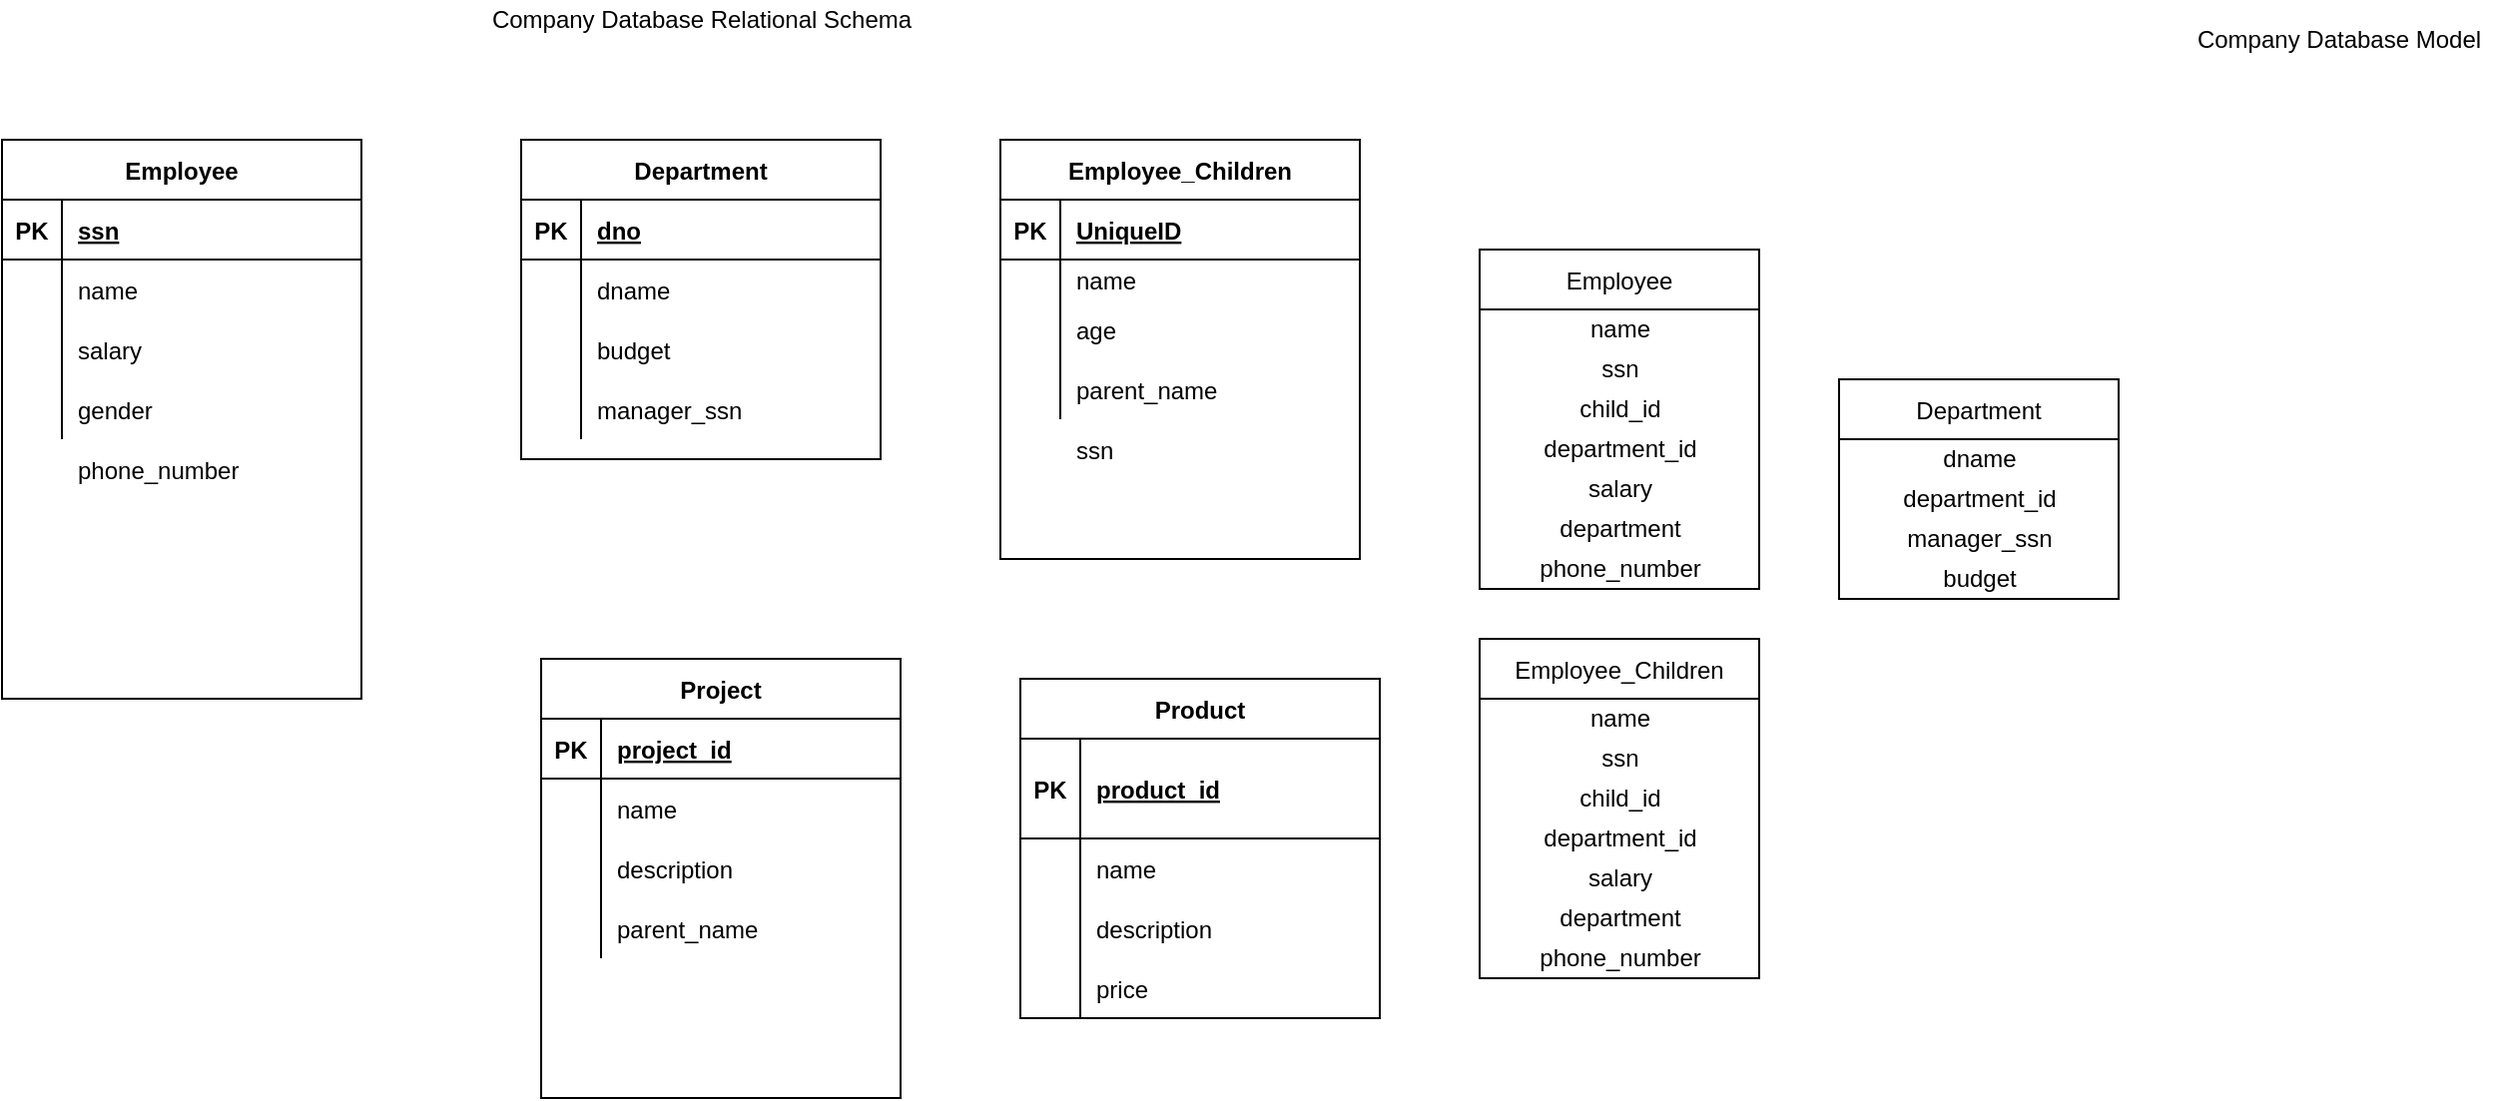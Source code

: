 <mxfile version="13.9.6" type="github">
  <diagram id="2U26eyhQ_kk9g7c-nXV0" name="Page-1">
    <mxGraphModel dx="1304" dy="1572" grid="1" gridSize="10" guides="1" tooltips="1" connect="1" arrows="1" fold="1" page="1" pageScale="1" pageWidth="827" pageHeight="1169" math="0" shadow="0">
      <root>
        <mxCell id="0" />
        <mxCell id="1" parent="0" />
        <mxCell id="DE7-eB2J7J2csis5Y3fF-1" value="Company Database Model" style="text;html=1;resizable=0;autosize=1;align=center;verticalAlign=middle;points=[];fillColor=none;strokeColor=none;rounded=0;" parent="1" vertex="1">
          <mxGeometry x="1210" y="30" width="160" height="20" as="geometry" />
        </mxCell>
        <mxCell id="DE7-eB2J7J2csis5Y3fF-2" value="Company Database Relational Schema" style="text;html=1;resizable=0;autosize=1;align=center;verticalAlign=middle;points=[];fillColor=none;strokeColor=none;rounded=0;" parent="1" vertex="1">
          <mxGeometry x="355" y="20" width="230" height="20" as="geometry" />
        </mxCell>
        <mxCell id="DE7-eB2J7J2csis5Y3fF-3" value="Employee" style="shape=table;startSize=30;container=1;collapsible=1;childLayout=tableLayout;fixedRows=1;rowLines=0;fontStyle=1;align=center;resizeLast=1;" parent="1" vertex="1">
          <mxGeometry x="120" y="90" width="180" height="280" as="geometry" />
        </mxCell>
        <mxCell id="DE7-eB2J7J2csis5Y3fF-4" value="" style="shape=partialRectangle;collapsible=0;dropTarget=0;pointerEvents=0;fillColor=none;top=0;left=0;bottom=1;right=0;points=[[0,0.5],[1,0.5]];portConstraint=eastwest;" parent="DE7-eB2J7J2csis5Y3fF-3" vertex="1">
          <mxGeometry y="30" width="180" height="30" as="geometry" />
        </mxCell>
        <mxCell id="DE7-eB2J7J2csis5Y3fF-5" value="PK" style="shape=partialRectangle;connectable=0;fillColor=none;top=0;left=0;bottom=0;right=0;fontStyle=1;overflow=hidden;" parent="DE7-eB2J7J2csis5Y3fF-4" vertex="1">
          <mxGeometry width="30" height="30" as="geometry" />
        </mxCell>
        <mxCell id="DE7-eB2J7J2csis5Y3fF-6" value="ssn" style="shape=partialRectangle;connectable=0;fillColor=none;top=0;left=0;bottom=0;right=0;align=left;spacingLeft=6;fontStyle=5;overflow=hidden;" parent="DE7-eB2J7J2csis5Y3fF-4" vertex="1">
          <mxGeometry x="30" width="150" height="30" as="geometry" />
        </mxCell>
        <mxCell id="DE7-eB2J7J2csis5Y3fF-7" value="" style="shape=partialRectangle;collapsible=0;dropTarget=0;pointerEvents=0;fillColor=none;top=0;left=0;bottom=0;right=0;points=[[0,0.5],[1,0.5]];portConstraint=eastwest;" parent="DE7-eB2J7J2csis5Y3fF-3" vertex="1">
          <mxGeometry y="60" width="180" height="30" as="geometry" />
        </mxCell>
        <mxCell id="DE7-eB2J7J2csis5Y3fF-8" value="" style="shape=partialRectangle;connectable=0;fillColor=none;top=0;left=0;bottom=0;right=0;editable=1;overflow=hidden;" parent="DE7-eB2J7J2csis5Y3fF-7" vertex="1">
          <mxGeometry width="30" height="30" as="geometry" />
        </mxCell>
        <mxCell id="DE7-eB2J7J2csis5Y3fF-9" value="name" style="shape=partialRectangle;connectable=0;fillColor=none;top=0;left=0;bottom=0;right=0;align=left;spacingLeft=6;overflow=hidden;" parent="DE7-eB2J7J2csis5Y3fF-7" vertex="1">
          <mxGeometry x="30" width="150" height="30" as="geometry" />
        </mxCell>
        <mxCell id="DE7-eB2J7J2csis5Y3fF-10" value="" style="shape=partialRectangle;collapsible=0;dropTarget=0;pointerEvents=0;fillColor=none;top=0;left=0;bottom=0;right=0;points=[[0,0.5],[1,0.5]];portConstraint=eastwest;" parent="DE7-eB2J7J2csis5Y3fF-3" vertex="1">
          <mxGeometry y="90" width="180" height="30" as="geometry" />
        </mxCell>
        <mxCell id="DE7-eB2J7J2csis5Y3fF-11" value="" style="shape=partialRectangle;connectable=0;fillColor=none;top=0;left=0;bottom=0;right=0;editable=1;overflow=hidden;" parent="DE7-eB2J7J2csis5Y3fF-10" vertex="1">
          <mxGeometry width="30" height="30" as="geometry" />
        </mxCell>
        <mxCell id="DE7-eB2J7J2csis5Y3fF-12" value="salary" style="shape=partialRectangle;connectable=0;fillColor=none;top=0;left=0;bottom=0;right=0;align=left;spacingLeft=6;overflow=hidden;" parent="DE7-eB2J7J2csis5Y3fF-10" vertex="1">
          <mxGeometry x="30" width="150" height="30" as="geometry" />
        </mxCell>
        <mxCell id="DE7-eB2J7J2csis5Y3fF-13" value="" style="shape=partialRectangle;collapsible=0;dropTarget=0;pointerEvents=0;fillColor=none;top=0;left=0;bottom=0;right=0;points=[[0,0.5],[1,0.5]];portConstraint=eastwest;" parent="DE7-eB2J7J2csis5Y3fF-3" vertex="1">
          <mxGeometry y="120" width="180" height="30" as="geometry" />
        </mxCell>
        <mxCell id="DE7-eB2J7J2csis5Y3fF-14" value="" style="shape=partialRectangle;connectable=0;fillColor=none;top=0;left=0;bottom=0;right=0;editable=1;overflow=hidden;" parent="DE7-eB2J7J2csis5Y3fF-13" vertex="1">
          <mxGeometry width="30" height="30" as="geometry" />
        </mxCell>
        <mxCell id="DE7-eB2J7J2csis5Y3fF-15" value="" style="shape=partialRectangle;connectable=0;fillColor=none;top=0;left=0;bottom=0;right=0;align=left;spacingLeft=6;overflow=hidden;" parent="DE7-eB2J7J2csis5Y3fF-13" vertex="1">
          <mxGeometry x="30" width="150" height="30" as="geometry" />
        </mxCell>
        <mxCell id="DE7-eB2J7J2csis5Y3fF-16" value="phone_number" style="shape=partialRectangle;connectable=0;fillColor=none;top=0;left=0;bottom=0;right=0;align=left;spacingLeft=6;overflow=hidden;" parent="1" vertex="1">
          <mxGeometry x="150" y="240" width="150" height="30" as="geometry" />
        </mxCell>
        <mxCell id="DE7-eB2J7J2csis5Y3fF-17" value="gender" style="shape=partialRectangle;connectable=0;fillColor=none;top=0;left=0;bottom=0;right=0;align=left;spacingLeft=6;overflow=hidden;" parent="1" vertex="1">
          <mxGeometry x="150" y="210" width="150" height="30" as="geometry" />
        </mxCell>
        <mxCell id="DE7-eB2J7J2csis5Y3fF-18" value="ssn" style="shape=partialRectangle;connectable=0;fillColor=none;top=0;left=0;bottom=0;right=0;align=left;spacingLeft=6;overflow=hidden;" parent="1" vertex="1">
          <mxGeometry x="650" y="230" width="150" height="30" as="geometry" />
        </mxCell>
        <mxCell id="DE7-eB2J7J2csis5Y3fF-19" value="Department" style="shape=table;startSize=30;container=1;collapsible=1;childLayout=tableLayout;fixedRows=1;rowLines=0;fontStyle=1;align=center;resizeLast=1;" parent="1" vertex="1">
          <mxGeometry x="380" y="90" width="180" height="160" as="geometry" />
        </mxCell>
        <mxCell id="DE7-eB2J7J2csis5Y3fF-20" value="" style="shape=partialRectangle;collapsible=0;dropTarget=0;pointerEvents=0;fillColor=none;top=0;left=0;bottom=1;right=0;points=[[0,0.5],[1,0.5]];portConstraint=eastwest;" parent="DE7-eB2J7J2csis5Y3fF-19" vertex="1">
          <mxGeometry y="30" width="180" height="30" as="geometry" />
        </mxCell>
        <mxCell id="DE7-eB2J7J2csis5Y3fF-21" value="PK" style="shape=partialRectangle;connectable=0;fillColor=none;top=0;left=0;bottom=0;right=0;fontStyle=1;overflow=hidden;" parent="DE7-eB2J7J2csis5Y3fF-20" vertex="1">
          <mxGeometry width="30" height="30" as="geometry" />
        </mxCell>
        <mxCell id="DE7-eB2J7J2csis5Y3fF-22" value="dno" style="shape=partialRectangle;connectable=0;fillColor=none;top=0;left=0;bottom=0;right=0;align=left;spacingLeft=6;fontStyle=5;overflow=hidden;" parent="DE7-eB2J7J2csis5Y3fF-20" vertex="1">
          <mxGeometry x="30" width="150" height="30" as="geometry" />
        </mxCell>
        <mxCell id="DE7-eB2J7J2csis5Y3fF-23" value="" style="shape=partialRectangle;collapsible=0;dropTarget=0;pointerEvents=0;fillColor=none;top=0;left=0;bottom=0;right=0;points=[[0,0.5],[1,0.5]];portConstraint=eastwest;" parent="DE7-eB2J7J2csis5Y3fF-19" vertex="1">
          <mxGeometry y="60" width="180" height="30" as="geometry" />
        </mxCell>
        <mxCell id="DE7-eB2J7J2csis5Y3fF-24" value="" style="shape=partialRectangle;connectable=0;fillColor=none;top=0;left=0;bottom=0;right=0;editable=1;overflow=hidden;" parent="DE7-eB2J7J2csis5Y3fF-23" vertex="1">
          <mxGeometry width="30" height="30" as="geometry" />
        </mxCell>
        <mxCell id="DE7-eB2J7J2csis5Y3fF-25" value="dname" style="shape=partialRectangle;connectable=0;fillColor=none;top=0;left=0;bottom=0;right=0;align=left;spacingLeft=6;overflow=hidden;" parent="DE7-eB2J7J2csis5Y3fF-23" vertex="1">
          <mxGeometry x="30" width="150" height="30" as="geometry" />
        </mxCell>
        <mxCell id="DE7-eB2J7J2csis5Y3fF-26" value="" style="shape=partialRectangle;collapsible=0;dropTarget=0;pointerEvents=0;fillColor=none;top=0;left=0;bottom=0;right=0;points=[[0,0.5],[1,0.5]];portConstraint=eastwest;" parent="DE7-eB2J7J2csis5Y3fF-19" vertex="1">
          <mxGeometry y="90" width="180" height="30" as="geometry" />
        </mxCell>
        <mxCell id="DE7-eB2J7J2csis5Y3fF-27" value="" style="shape=partialRectangle;connectable=0;fillColor=none;top=0;left=0;bottom=0;right=0;editable=1;overflow=hidden;" parent="DE7-eB2J7J2csis5Y3fF-26" vertex="1">
          <mxGeometry width="30" height="30" as="geometry" />
        </mxCell>
        <mxCell id="DE7-eB2J7J2csis5Y3fF-28" value="budget" style="shape=partialRectangle;connectable=0;fillColor=none;top=0;left=0;bottom=0;right=0;align=left;spacingLeft=6;overflow=hidden;" parent="DE7-eB2J7J2csis5Y3fF-26" vertex="1">
          <mxGeometry x="30" width="150" height="30" as="geometry" />
        </mxCell>
        <mxCell id="DE7-eB2J7J2csis5Y3fF-29" value="" style="shape=partialRectangle;collapsible=0;dropTarget=0;pointerEvents=0;fillColor=none;top=0;left=0;bottom=0;right=0;points=[[0,0.5],[1,0.5]];portConstraint=eastwest;" parent="DE7-eB2J7J2csis5Y3fF-19" vertex="1">
          <mxGeometry y="120" width="180" height="30" as="geometry" />
        </mxCell>
        <mxCell id="DE7-eB2J7J2csis5Y3fF-30" value="" style="shape=partialRectangle;connectable=0;fillColor=none;top=0;left=0;bottom=0;right=0;editable=1;overflow=hidden;" parent="DE7-eB2J7J2csis5Y3fF-29" vertex="1">
          <mxGeometry width="30" height="30" as="geometry" />
        </mxCell>
        <mxCell id="DE7-eB2J7J2csis5Y3fF-31" value="manager_ssn" style="shape=partialRectangle;connectable=0;fillColor=none;top=0;left=0;bottom=0;right=0;align=left;spacingLeft=6;overflow=hidden;" parent="DE7-eB2J7J2csis5Y3fF-29" vertex="1">
          <mxGeometry x="30" width="150" height="30" as="geometry" />
        </mxCell>
        <mxCell id="DE7-eB2J7J2csis5Y3fF-32" value="Employee_Children" style="shape=table;startSize=30;container=1;collapsible=1;childLayout=tableLayout;fixedRows=1;rowLines=0;fontStyle=1;align=center;resizeLast=1;" parent="1" vertex="1">
          <mxGeometry x="620" y="90" width="180" height="210" as="geometry" />
        </mxCell>
        <mxCell id="DE7-eB2J7J2csis5Y3fF-33" value="" style="shape=partialRectangle;collapsible=0;dropTarget=0;pointerEvents=0;fillColor=none;top=0;left=0;bottom=1;right=0;points=[[0,0.5],[1,0.5]];portConstraint=eastwest;" parent="DE7-eB2J7J2csis5Y3fF-32" vertex="1">
          <mxGeometry y="30" width="180" height="30" as="geometry" />
        </mxCell>
        <mxCell id="DE7-eB2J7J2csis5Y3fF-34" value="PK" style="shape=partialRectangle;connectable=0;fillColor=none;top=0;left=0;bottom=0;right=0;fontStyle=1;overflow=hidden;" parent="DE7-eB2J7J2csis5Y3fF-33" vertex="1">
          <mxGeometry width="30" height="30" as="geometry" />
        </mxCell>
        <mxCell id="DE7-eB2J7J2csis5Y3fF-35" value="UniqueID" style="shape=partialRectangle;connectable=0;fillColor=none;top=0;left=0;bottom=0;right=0;align=left;spacingLeft=6;fontStyle=5;overflow=hidden;" parent="DE7-eB2J7J2csis5Y3fF-33" vertex="1">
          <mxGeometry x="30" width="150" height="30" as="geometry" />
        </mxCell>
        <mxCell id="DE7-eB2J7J2csis5Y3fF-36" value="" style="shape=partialRectangle;collapsible=0;dropTarget=0;pointerEvents=0;fillColor=none;top=0;left=0;bottom=0;right=0;points=[[0,0.5],[1,0.5]];portConstraint=eastwest;" parent="DE7-eB2J7J2csis5Y3fF-32" vertex="1">
          <mxGeometry y="60" width="180" height="20" as="geometry" />
        </mxCell>
        <mxCell id="DE7-eB2J7J2csis5Y3fF-37" value="" style="shape=partialRectangle;connectable=0;fillColor=none;top=0;left=0;bottom=0;right=0;editable=1;overflow=hidden;" parent="DE7-eB2J7J2csis5Y3fF-36" vertex="1">
          <mxGeometry width="30" height="20" as="geometry" />
        </mxCell>
        <mxCell id="DE7-eB2J7J2csis5Y3fF-38" value="name" style="shape=partialRectangle;connectable=0;fillColor=none;top=0;left=0;bottom=0;right=0;align=left;spacingLeft=6;overflow=hidden;" parent="DE7-eB2J7J2csis5Y3fF-36" vertex="1">
          <mxGeometry x="30" width="150" height="20" as="geometry" />
        </mxCell>
        <mxCell id="DE7-eB2J7J2csis5Y3fF-39" value="" style="shape=partialRectangle;collapsible=0;dropTarget=0;pointerEvents=0;fillColor=none;top=0;left=0;bottom=0;right=0;points=[[0,0.5],[1,0.5]];portConstraint=eastwest;" parent="DE7-eB2J7J2csis5Y3fF-32" vertex="1">
          <mxGeometry y="80" width="180" height="30" as="geometry" />
        </mxCell>
        <mxCell id="DE7-eB2J7J2csis5Y3fF-40" value="" style="shape=partialRectangle;connectable=0;fillColor=none;top=0;left=0;bottom=0;right=0;editable=1;overflow=hidden;" parent="DE7-eB2J7J2csis5Y3fF-39" vertex="1">
          <mxGeometry width="30" height="30" as="geometry" />
        </mxCell>
        <mxCell id="DE7-eB2J7J2csis5Y3fF-41" value="age" style="shape=partialRectangle;connectable=0;fillColor=none;top=0;left=0;bottom=0;right=0;align=left;spacingLeft=6;overflow=hidden;" parent="DE7-eB2J7J2csis5Y3fF-39" vertex="1">
          <mxGeometry x="30" width="150" height="30" as="geometry" />
        </mxCell>
        <mxCell id="DE7-eB2J7J2csis5Y3fF-42" value="" style="shape=partialRectangle;collapsible=0;dropTarget=0;pointerEvents=0;fillColor=none;top=0;left=0;bottom=0;right=0;points=[[0,0.5],[1,0.5]];portConstraint=eastwest;" parent="DE7-eB2J7J2csis5Y3fF-32" vertex="1">
          <mxGeometry y="110" width="180" height="30" as="geometry" />
        </mxCell>
        <mxCell id="DE7-eB2J7J2csis5Y3fF-43" value="" style="shape=partialRectangle;connectable=0;fillColor=none;top=0;left=0;bottom=0;right=0;editable=1;overflow=hidden;" parent="DE7-eB2J7J2csis5Y3fF-42" vertex="1">
          <mxGeometry width="30" height="30" as="geometry" />
        </mxCell>
        <mxCell id="DE7-eB2J7J2csis5Y3fF-44" value="parent_name" style="shape=partialRectangle;connectable=0;fillColor=none;top=0;left=0;bottom=0;right=0;align=left;spacingLeft=6;overflow=hidden;" parent="DE7-eB2J7J2csis5Y3fF-42" vertex="1">
          <mxGeometry x="30" width="150" height="30" as="geometry" />
        </mxCell>
        <mxCell id="DE7-eB2J7J2csis5Y3fF-45" value="Project" style="shape=table;startSize=30;container=1;collapsible=1;childLayout=tableLayout;fixedRows=1;rowLines=0;fontStyle=1;align=center;resizeLast=1;" parent="1" vertex="1">
          <mxGeometry x="390" y="350" width="180" height="220" as="geometry" />
        </mxCell>
        <mxCell id="DE7-eB2J7J2csis5Y3fF-46" value="" style="shape=partialRectangle;collapsible=0;dropTarget=0;pointerEvents=0;fillColor=none;top=0;left=0;bottom=1;right=0;points=[[0,0.5],[1,0.5]];portConstraint=eastwest;" parent="DE7-eB2J7J2csis5Y3fF-45" vertex="1">
          <mxGeometry y="30" width="180" height="30" as="geometry" />
        </mxCell>
        <mxCell id="DE7-eB2J7J2csis5Y3fF-47" value="PK" style="shape=partialRectangle;connectable=0;fillColor=none;top=0;left=0;bottom=0;right=0;fontStyle=1;overflow=hidden;" parent="DE7-eB2J7J2csis5Y3fF-46" vertex="1">
          <mxGeometry width="30" height="30" as="geometry" />
        </mxCell>
        <mxCell id="DE7-eB2J7J2csis5Y3fF-48" value="project_id" style="shape=partialRectangle;connectable=0;fillColor=none;top=0;left=0;bottom=0;right=0;align=left;spacingLeft=6;fontStyle=5;overflow=hidden;" parent="DE7-eB2J7J2csis5Y3fF-46" vertex="1">
          <mxGeometry x="30" width="150" height="30" as="geometry" />
        </mxCell>
        <mxCell id="DE7-eB2J7J2csis5Y3fF-49" value="" style="shape=partialRectangle;collapsible=0;dropTarget=0;pointerEvents=0;fillColor=none;top=0;left=0;bottom=0;right=0;points=[[0,0.5],[1,0.5]];portConstraint=eastwest;" parent="DE7-eB2J7J2csis5Y3fF-45" vertex="1">
          <mxGeometry y="60" width="180" height="30" as="geometry" />
        </mxCell>
        <mxCell id="DE7-eB2J7J2csis5Y3fF-50" value="" style="shape=partialRectangle;connectable=0;fillColor=none;top=0;left=0;bottom=0;right=0;editable=1;overflow=hidden;" parent="DE7-eB2J7J2csis5Y3fF-49" vertex="1">
          <mxGeometry width="30" height="30" as="geometry" />
        </mxCell>
        <mxCell id="DE7-eB2J7J2csis5Y3fF-51" value="name" style="shape=partialRectangle;connectable=0;fillColor=none;top=0;left=0;bottom=0;right=0;align=left;spacingLeft=6;overflow=hidden;" parent="DE7-eB2J7J2csis5Y3fF-49" vertex="1">
          <mxGeometry x="30" width="150" height="30" as="geometry" />
        </mxCell>
        <mxCell id="DE7-eB2J7J2csis5Y3fF-52" value="" style="shape=partialRectangle;collapsible=0;dropTarget=0;pointerEvents=0;fillColor=none;top=0;left=0;bottom=0;right=0;points=[[0,0.5],[1,0.5]];portConstraint=eastwest;" parent="DE7-eB2J7J2csis5Y3fF-45" vertex="1">
          <mxGeometry y="90" width="180" height="30" as="geometry" />
        </mxCell>
        <mxCell id="DE7-eB2J7J2csis5Y3fF-53" value="" style="shape=partialRectangle;connectable=0;fillColor=none;top=0;left=0;bottom=0;right=0;editable=1;overflow=hidden;" parent="DE7-eB2J7J2csis5Y3fF-52" vertex="1">
          <mxGeometry width="30" height="30" as="geometry" />
        </mxCell>
        <mxCell id="DE7-eB2J7J2csis5Y3fF-54" value="description" style="shape=partialRectangle;connectable=0;fillColor=none;top=0;left=0;bottom=0;right=0;align=left;spacingLeft=6;overflow=hidden;" parent="DE7-eB2J7J2csis5Y3fF-52" vertex="1">
          <mxGeometry x="30" width="150" height="30" as="geometry" />
        </mxCell>
        <mxCell id="DE7-eB2J7J2csis5Y3fF-55" value="" style="shape=partialRectangle;collapsible=0;dropTarget=0;pointerEvents=0;fillColor=none;top=0;left=0;bottom=0;right=0;points=[[0,0.5],[1,0.5]];portConstraint=eastwest;" parent="DE7-eB2J7J2csis5Y3fF-45" vertex="1">
          <mxGeometry y="120" width="180" height="30" as="geometry" />
        </mxCell>
        <mxCell id="DE7-eB2J7J2csis5Y3fF-56" value="" style="shape=partialRectangle;connectable=0;fillColor=none;top=0;left=0;bottom=0;right=0;editable=1;overflow=hidden;" parent="DE7-eB2J7J2csis5Y3fF-55" vertex="1">
          <mxGeometry width="30" height="30" as="geometry" />
        </mxCell>
        <mxCell id="DE7-eB2J7J2csis5Y3fF-57" value="parent_name" style="shape=partialRectangle;connectable=0;fillColor=none;top=0;left=0;bottom=0;right=0;align=left;spacingLeft=6;overflow=hidden;" parent="DE7-eB2J7J2csis5Y3fF-55" vertex="1">
          <mxGeometry x="30" width="150" height="30" as="geometry" />
        </mxCell>
        <mxCell id="DE7-eB2J7J2csis5Y3fF-58" value="Product" style="shape=table;startSize=30;container=1;collapsible=1;childLayout=tableLayout;fixedRows=1;rowLines=0;fontStyle=1;align=center;resizeLast=1;" parent="1" vertex="1">
          <mxGeometry x="630" y="360" width="180" height="170" as="geometry" />
        </mxCell>
        <mxCell id="DE7-eB2J7J2csis5Y3fF-59" value="" style="shape=partialRectangle;collapsible=0;dropTarget=0;pointerEvents=0;fillColor=none;top=0;left=0;bottom=1;right=0;points=[[0,0.5],[1,0.5]];portConstraint=eastwest;" parent="DE7-eB2J7J2csis5Y3fF-58" vertex="1">
          <mxGeometry y="30" width="180" height="50" as="geometry" />
        </mxCell>
        <mxCell id="DE7-eB2J7J2csis5Y3fF-60" value="PK" style="shape=partialRectangle;connectable=0;fillColor=none;top=0;left=0;bottom=0;right=0;fontStyle=1;overflow=hidden;" parent="DE7-eB2J7J2csis5Y3fF-59" vertex="1">
          <mxGeometry width="30" height="50" as="geometry" />
        </mxCell>
        <mxCell id="DE7-eB2J7J2csis5Y3fF-61" value="product_id" style="shape=partialRectangle;connectable=0;fillColor=none;top=0;left=0;bottom=0;right=0;align=left;spacingLeft=6;fontStyle=5;overflow=hidden;" parent="DE7-eB2J7J2csis5Y3fF-59" vertex="1">
          <mxGeometry x="30" width="150" height="50" as="geometry" />
        </mxCell>
        <mxCell id="DE7-eB2J7J2csis5Y3fF-62" value="" style="shape=partialRectangle;collapsible=0;dropTarget=0;pointerEvents=0;fillColor=none;top=0;left=0;bottom=0;right=0;points=[[0,0.5],[1,0.5]];portConstraint=eastwest;" parent="DE7-eB2J7J2csis5Y3fF-58" vertex="1">
          <mxGeometry y="80" width="180" height="30" as="geometry" />
        </mxCell>
        <mxCell id="DE7-eB2J7J2csis5Y3fF-63" value="" style="shape=partialRectangle;connectable=0;fillColor=none;top=0;left=0;bottom=0;right=0;editable=1;overflow=hidden;" parent="DE7-eB2J7J2csis5Y3fF-62" vertex="1">
          <mxGeometry width="30" height="30" as="geometry" />
        </mxCell>
        <mxCell id="DE7-eB2J7J2csis5Y3fF-64" value="name" style="shape=partialRectangle;connectable=0;fillColor=none;top=0;left=0;bottom=0;right=0;align=left;spacingLeft=6;overflow=hidden;" parent="DE7-eB2J7J2csis5Y3fF-62" vertex="1">
          <mxGeometry x="30" width="150" height="30" as="geometry" />
        </mxCell>
        <mxCell id="DE7-eB2J7J2csis5Y3fF-65" value="" style="shape=partialRectangle;collapsible=0;dropTarget=0;pointerEvents=0;fillColor=none;top=0;left=0;bottom=0;right=0;points=[[0,0.5],[1,0.5]];portConstraint=eastwest;" parent="DE7-eB2J7J2csis5Y3fF-58" vertex="1">
          <mxGeometry y="110" width="180" height="30" as="geometry" />
        </mxCell>
        <mxCell id="DE7-eB2J7J2csis5Y3fF-66" value="" style="shape=partialRectangle;connectable=0;fillColor=none;top=0;left=0;bottom=0;right=0;editable=1;overflow=hidden;" parent="DE7-eB2J7J2csis5Y3fF-65" vertex="1">
          <mxGeometry width="30" height="30" as="geometry" />
        </mxCell>
        <mxCell id="DE7-eB2J7J2csis5Y3fF-67" value="description" style="shape=partialRectangle;connectable=0;fillColor=none;top=0;left=0;bottom=0;right=0;align=left;spacingLeft=6;overflow=hidden;" parent="DE7-eB2J7J2csis5Y3fF-65" vertex="1">
          <mxGeometry x="30" width="150" height="30" as="geometry" />
        </mxCell>
        <mxCell id="DE7-eB2J7J2csis5Y3fF-68" value="" style="shape=partialRectangle;collapsible=0;dropTarget=0;pointerEvents=0;fillColor=none;top=0;left=0;bottom=0;right=0;points=[[0,0.5],[1,0.5]];portConstraint=eastwest;" parent="DE7-eB2J7J2csis5Y3fF-58" vertex="1">
          <mxGeometry y="140" width="180" height="30" as="geometry" />
        </mxCell>
        <mxCell id="DE7-eB2J7J2csis5Y3fF-69" value="" style="shape=partialRectangle;connectable=0;fillColor=none;top=0;left=0;bottom=0;right=0;editable=1;overflow=hidden;" parent="DE7-eB2J7J2csis5Y3fF-68" vertex="1">
          <mxGeometry width="30" height="30" as="geometry" />
        </mxCell>
        <mxCell id="DE7-eB2J7J2csis5Y3fF-70" value="price" style="shape=partialRectangle;connectable=0;fillColor=none;top=0;left=0;bottom=0;right=0;align=left;spacingLeft=6;overflow=hidden;" parent="DE7-eB2J7J2csis5Y3fF-68" vertex="1">
          <mxGeometry x="30" width="150" height="30" as="geometry" />
        </mxCell>
        <mxCell id="obDIai-KkjRNkuymqZ_s-1" value="Employee" style="swimlane;fontStyle=0;childLayout=stackLayout;horizontal=1;startSize=30;fillColor=#ffffff;horizontalStack=0;resizeParent=1;resizeParentMax=0;resizeLast=0;collapsible=0;marginBottom=0;swimlaneFillColor=#ffffff;" vertex="1" parent="1">
          <mxGeometry x="860" y="145" width="140" height="170" as="geometry" />
        </mxCell>
        <mxCell id="obDIai-KkjRNkuymqZ_s-8" value="name" style="text;html=1;resizable=0;autosize=1;align=center;verticalAlign=middle;points=[];fillColor=none;strokeColor=none;rounded=0;" vertex="1" parent="obDIai-KkjRNkuymqZ_s-1">
          <mxGeometry y="30" width="140" height="20" as="geometry" />
        </mxCell>
        <mxCell id="obDIai-KkjRNkuymqZ_s-7" value="ssn" style="text;html=1;resizable=0;autosize=1;align=center;verticalAlign=middle;points=[];fillColor=none;strokeColor=none;rounded=0;" vertex="1" parent="obDIai-KkjRNkuymqZ_s-1">
          <mxGeometry y="50" width="140" height="20" as="geometry" />
        </mxCell>
        <mxCell id="obDIai-KkjRNkuymqZ_s-9" value="child_id" style="text;html=1;resizable=0;autosize=1;align=center;verticalAlign=middle;points=[];fillColor=none;strokeColor=none;rounded=0;" vertex="1" parent="obDIai-KkjRNkuymqZ_s-1">
          <mxGeometry y="70" width="140" height="20" as="geometry" />
        </mxCell>
        <mxCell id="obDIai-KkjRNkuymqZ_s-11" value="department_id" style="text;html=1;resizable=0;autosize=1;align=center;verticalAlign=middle;points=[];fillColor=none;strokeColor=none;rounded=0;rotation=0;" vertex="1" parent="obDIai-KkjRNkuymqZ_s-1">
          <mxGeometry y="90" width="140" height="20" as="geometry" />
        </mxCell>
        <mxCell id="obDIai-KkjRNkuymqZ_s-10" value="salary" style="text;html=1;resizable=0;autosize=1;align=center;verticalAlign=middle;points=[];fillColor=none;strokeColor=none;rounded=0;" vertex="1" parent="obDIai-KkjRNkuymqZ_s-1">
          <mxGeometry y="110" width="140" height="20" as="geometry" />
        </mxCell>
        <mxCell id="obDIai-KkjRNkuymqZ_s-6" value="department" style="text;html=1;resizable=0;autosize=1;align=center;verticalAlign=middle;points=[];fillColor=none;strokeColor=none;rounded=0;" vertex="1" parent="obDIai-KkjRNkuymqZ_s-1">
          <mxGeometry y="130" width="140" height="20" as="geometry" />
        </mxCell>
        <mxCell id="obDIai-KkjRNkuymqZ_s-12" value="phone_number" style="text;html=1;resizable=0;autosize=1;align=center;verticalAlign=middle;points=[];fillColor=none;strokeColor=none;rounded=0;" vertex="1" parent="obDIai-KkjRNkuymqZ_s-1">
          <mxGeometry y="150" width="140" height="20" as="geometry" />
        </mxCell>
        <mxCell id="obDIai-KkjRNkuymqZ_s-13" value="Department" style="swimlane;fontStyle=0;childLayout=stackLayout;horizontal=1;startSize=30;fillColor=#ffffff;horizontalStack=0;resizeParent=1;resizeParentMax=0;resizeLast=0;collapsible=0;marginBottom=0;swimlaneFillColor=#ffffff;" vertex="1" parent="1">
          <mxGeometry x="1040" y="210" width="140" height="110" as="geometry" />
        </mxCell>
        <mxCell id="obDIai-KkjRNkuymqZ_s-15" value="dname" style="text;html=1;resizable=0;autosize=1;align=center;verticalAlign=middle;points=[];fillColor=none;strokeColor=none;rounded=0;" vertex="1" parent="obDIai-KkjRNkuymqZ_s-13">
          <mxGeometry y="30" width="140" height="20" as="geometry" />
        </mxCell>
        <mxCell id="obDIai-KkjRNkuymqZ_s-22" value="department_id" style="text;html=1;resizable=0;autosize=1;align=center;verticalAlign=middle;points=[];fillColor=none;strokeColor=none;rounded=0;" vertex="1" parent="obDIai-KkjRNkuymqZ_s-13">
          <mxGeometry y="50" width="140" height="20" as="geometry" />
        </mxCell>
        <mxCell id="obDIai-KkjRNkuymqZ_s-23" value="manager_ssn" style="text;html=1;resizable=0;autosize=1;align=center;verticalAlign=middle;points=[];fillColor=none;strokeColor=none;rounded=0;" vertex="1" parent="obDIai-KkjRNkuymqZ_s-13">
          <mxGeometry y="70" width="140" height="20" as="geometry" />
        </mxCell>
        <mxCell id="obDIai-KkjRNkuymqZ_s-19" value="budget" style="text;html=1;resizable=0;autosize=1;align=center;verticalAlign=middle;points=[];fillColor=none;strokeColor=none;rounded=0;" vertex="1" parent="obDIai-KkjRNkuymqZ_s-13">
          <mxGeometry y="90" width="140" height="20" as="geometry" />
        </mxCell>
        <mxCell id="obDIai-KkjRNkuymqZ_s-24" value="Employee_Children" style="swimlane;fontStyle=0;childLayout=stackLayout;horizontal=1;startSize=30;fillColor=#ffffff;horizontalStack=0;resizeParent=1;resizeParentMax=0;resizeLast=0;collapsible=0;marginBottom=0;swimlaneFillColor=#ffffff;" vertex="1" parent="1">
          <mxGeometry x="860" y="340" width="140" height="170" as="geometry" />
        </mxCell>
        <mxCell id="obDIai-KkjRNkuymqZ_s-25" value="name" style="text;html=1;resizable=0;autosize=1;align=center;verticalAlign=middle;points=[];fillColor=none;strokeColor=none;rounded=0;" vertex="1" parent="obDIai-KkjRNkuymqZ_s-24">
          <mxGeometry y="30" width="140" height="20" as="geometry" />
        </mxCell>
        <mxCell id="obDIai-KkjRNkuymqZ_s-26" value="ssn" style="text;html=1;resizable=0;autosize=1;align=center;verticalAlign=middle;points=[];fillColor=none;strokeColor=none;rounded=0;" vertex="1" parent="obDIai-KkjRNkuymqZ_s-24">
          <mxGeometry y="50" width="140" height="20" as="geometry" />
        </mxCell>
        <mxCell id="obDIai-KkjRNkuymqZ_s-27" value="child_id" style="text;html=1;resizable=0;autosize=1;align=center;verticalAlign=middle;points=[];fillColor=none;strokeColor=none;rounded=0;" vertex="1" parent="obDIai-KkjRNkuymqZ_s-24">
          <mxGeometry y="70" width="140" height="20" as="geometry" />
        </mxCell>
        <mxCell id="obDIai-KkjRNkuymqZ_s-28" value="department_id" style="text;html=1;resizable=0;autosize=1;align=center;verticalAlign=middle;points=[];fillColor=none;strokeColor=none;rounded=0;rotation=0;" vertex="1" parent="obDIai-KkjRNkuymqZ_s-24">
          <mxGeometry y="90" width="140" height="20" as="geometry" />
        </mxCell>
        <mxCell id="obDIai-KkjRNkuymqZ_s-29" value="salary" style="text;html=1;resizable=0;autosize=1;align=center;verticalAlign=middle;points=[];fillColor=none;strokeColor=none;rounded=0;" vertex="1" parent="obDIai-KkjRNkuymqZ_s-24">
          <mxGeometry y="110" width="140" height="20" as="geometry" />
        </mxCell>
        <mxCell id="obDIai-KkjRNkuymqZ_s-30" value="department" style="text;html=1;resizable=0;autosize=1;align=center;verticalAlign=middle;points=[];fillColor=none;strokeColor=none;rounded=0;" vertex="1" parent="obDIai-KkjRNkuymqZ_s-24">
          <mxGeometry y="130" width="140" height="20" as="geometry" />
        </mxCell>
        <mxCell id="obDIai-KkjRNkuymqZ_s-31" value="phone_number" style="text;html=1;resizable=0;autosize=1;align=center;verticalAlign=middle;points=[];fillColor=none;strokeColor=none;rounded=0;" vertex="1" parent="obDIai-KkjRNkuymqZ_s-24">
          <mxGeometry y="150" width="140" height="20" as="geometry" />
        </mxCell>
      </root>
    </mxGraphModel>
  </diagram>
</mxfile>
